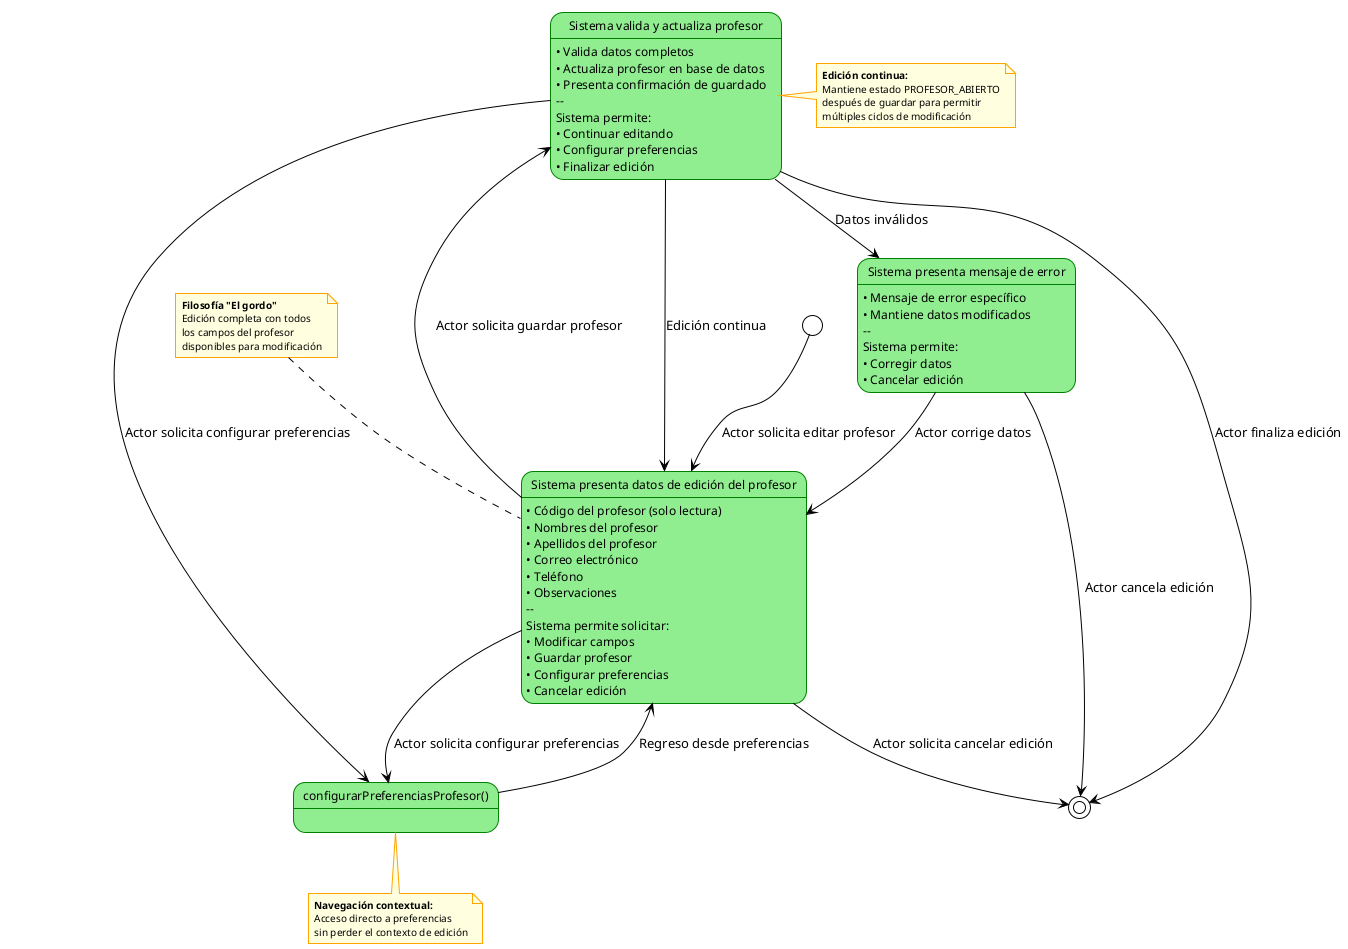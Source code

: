 @startuml editarProfesor-especificacion
!theme plain
skinparam state {
  BackgroundColor LightGreen
  BorderColor Green
  FontName Arial
  FontSize 12
}
skinparam note {
  BackgroundColor LightYellow
  BorderColor Orange
  FontSize 10
}

state "Sistema presenta datos de edición del profesor" as PresentarDatos {
  PresentarDatos: • Código del profesor (solo lectura)
  PresentarDatos: • Nombres del profesor
  PresentarDatos: • Apellidos del profesor
  PresentarDatos: • Correo electrónico
  PresentarDatos: • Teléfono
  PresentarDatos: • Observaciones
  PresentarDatos: --
  PresentarDatos: Sistema permite solicitar:
  PresentarDatos: • Modificar campos
  PresentarDatos: • Guardar profesor
  PresentarDatos: • Configurar preferencias
  PresentarDatos: • Cancelar edición
}

state "Sistema valida y actualiza profesor" as ValidarActualizar {
  ValidarActualizar: • Valida datos completos
  ValidarActualizar: • Actualiza profesor en base de datos
  ValidarActualizar: • Presenta confirmación de guardado
  ValidarActualizar: --
  ValidarActualizar: Sistema permite:
  ValidarActualizar: • Continuar editando
  ValidarActualizar: • Configurar preferencias
  ValidarActualizar: • Finalizar edición
}

state "Sistema presenta mensaje de error" as MostrarError {
  MostrarError: • Mensaje de error específico
  MostrarError: • Mantiene datos modificados
  MostrarError: --
  MostrarError: Sistema permite:
  MostrarError: • Corregir datos
  MostrarError: • Cancelar edición
}

state "configurarPreferenciasProfesor()" as ConfigurarPreferencias

[*] --> PresentarDatos : Actor solicita editar profesor
PresentarDatos --> ValidarActualizar : Actor solicita guardar profesor
PresentarDatos --> ConfigurarPreferencias : Actor solicita configurar preferencias
PresentarDatos --> [*] : Actor solicita cancelar edición
ValidarActualizar --> PresentarDatos : Edición continua
ValidarActualizar --> ConfigurarPreferencias : Actor solicita configurar preferencias
ValidarActualizar --> [*] : Actor finaliza edición
ValidarActualizar --> MostrarError : Datos inválidos
MostrarError --> PresentarDatos : Actor corrige datos
MostrarError --> [*] : Actor cancela edición
ConfigurarPreferencias --> PresentarDatos : Regreso desde preferencias

note top of PresentarDatos
  <b>Filosofía "El gordo"</b>
  Edición completa con todos
  los campos del profesor
  disponibles para modificación
end note

note right of ValidarActualizar
  <b>Edición continua:</b>
  Mantiene estado PROFESOR_ABIERTO
  después de guardar para permitir
  múltiples ciclos de modificación
end note

note bottom of ConfigurarPreferencias
  <b>Navegación contextual:</b>
  Acceso directo a preferencias
  sin perder el contexto de edición
end note

@enduml
